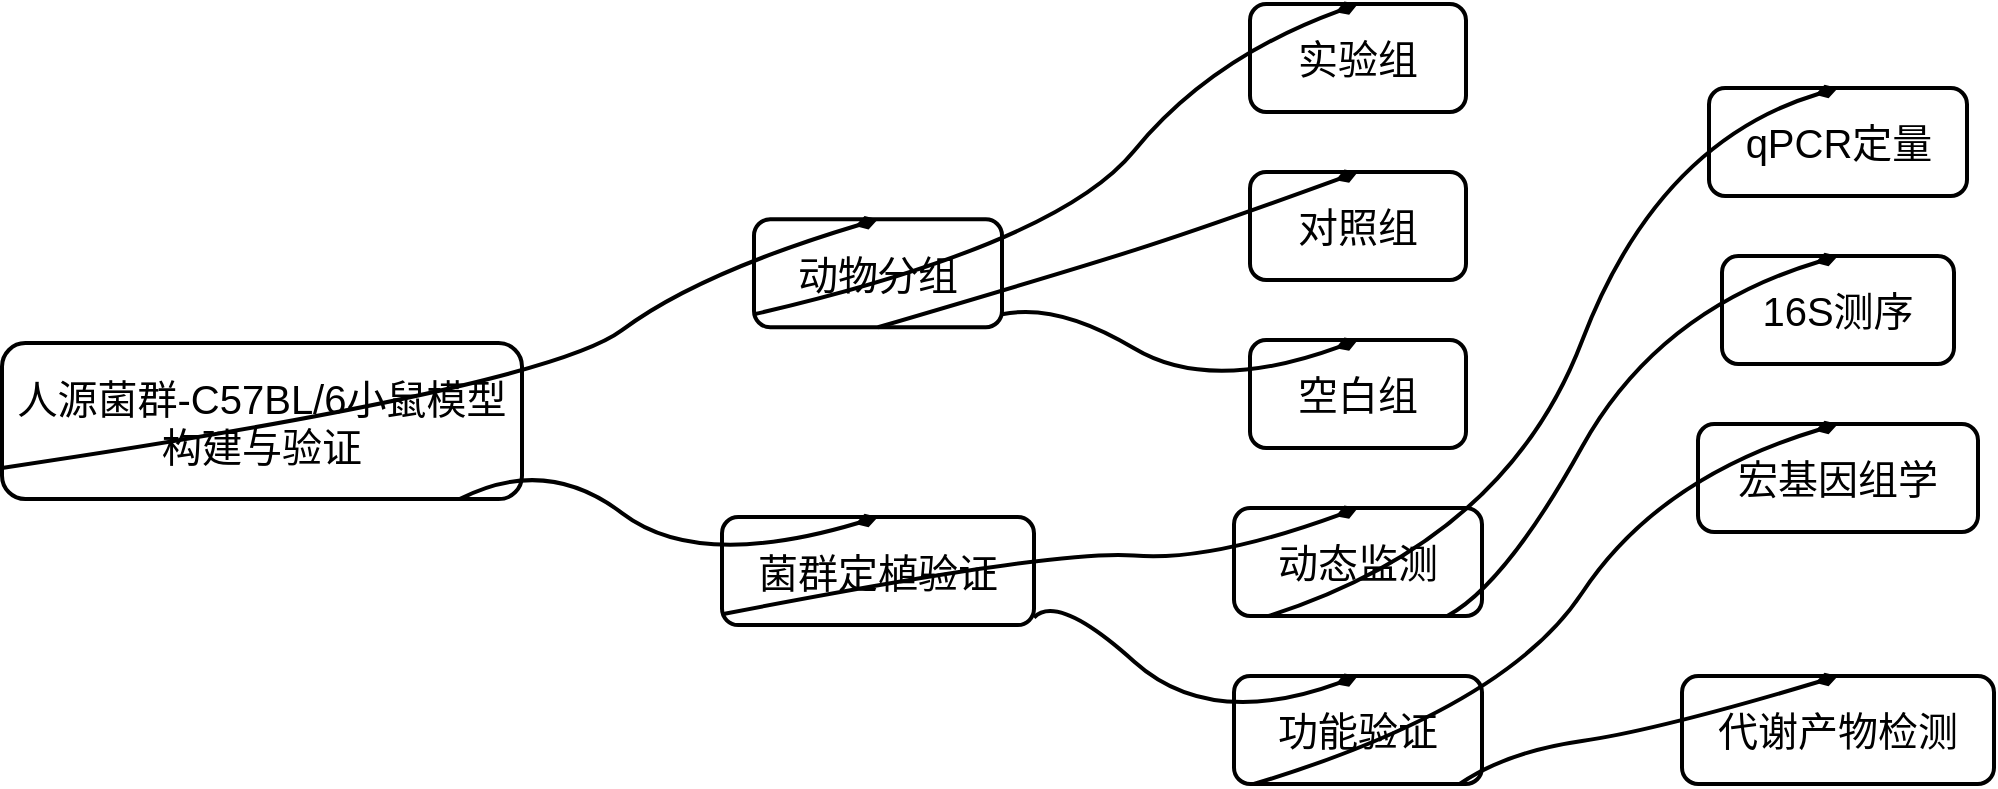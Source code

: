 <mxfile version="26.2.14">
  <diagram id="C5RBs43oDa-KdzZeNtuy" name="Page-1">
    <mxGraphModel dx="2245" dy="1931" grid="1" gridSize="10" guides="1" tooltips="1" connect="1" arrows="1" fold="1" page="1" pageScale="1" pageWidth="827" pageHeight="1169" math="1" shadow="0" adaptiveColors="auto">
      <root>
        <mxCell id="WIyWlLk6GJQsqaUBKTNV-0" />
        <mxCell id="WIyWlLk6GJQsqaUBKTNV-1" parent="WIyWlLk6GJQsqaUBKTNV-0" />
        <mxCell id="KGAYr9diKrxtLoyavETy-0" value="人源菌群-C57BL/6小鼠模型构建与验证" style="whiteSpace=wrap;strokeWidth=2;rounded=1;glass=0;fontSize=20;" vertex="1" parent="WIyWlLk6GJQsqaUBKTNV-1">
          <mxGeometry y="169.562" width="260" height="78" as="geometry" />
        </mxCell>
        <mxCell id="KGAYr9diKrxtLoyavETy-1" value="动物分组" style="whiteSpace=wrap;strokeWidth=2;rounded=1;glass=0;fontSize=20;" vertex="1" parent="WIyWlLk6GJQsqaUBKTNV-1">
          <mxGeometry x="376" y="107.625" width="124" height="54" as="geometry" />
        </mxCell>
        <mxCell id="KGAYr9diKrxtLoyavETy-2" value="菌群定植验证" style="whiteSpace=wrap;strokeWidth=2;rounded=1;glass=0;fontSize=20;" vertex="1" parent="WIyWlLk6GJQsqaUBKTNV-1">
          <mxGeometry x="360" y="256.521" width="156" height="54" as="geometry" />
        </mxCell>
        <mxCell id="KGAYr9diKrxtLoyavETy-3" value="实验组" style="whiteSpace=wrap;strokeWidth=2;rounded=1;glass=0;fontSize=20;" vertex="1" parent="WIyWlLk6GJQsqaUBKTNV-1">
          <mxGeometry x="624" width="108" height="54" as="geometry" />
        </mxCell>
        <mxCell id="KGAYr9diKrxtLoyavETy-4" value="对照组" style="whiteSpace=wrap;strokeWidth=2;rounded=1;glass=0;fontSize=20;" vertex="1" parent="WIyWlLk6GJQsqaUBKTNV-1">
          <mxGeometry x="624" y="84" width="108" height="54" as="geometry" />
        </mxCell>
        <mxCell id="KGAYr9diKrxtLoyavETy-5" value="空白组" style="whiteSpace=wrap;strokeWidth=2;rounded=1;glass=0;fontSize=20;" vertex="1" parent="WIyWlLk6GJQsqaUBKTNV-1">
          <mxGeometry x="624" y="168" width="108" height="54" as="geometry" />
        </mxCell>
        <mxCell id="KGAYr9diKrxtLoyavETy-6" value="动态监测" style="whiteSpace=wrap;strokeWidth=2;rounded=1;glass=0;fontSize=20;" vertex="1" parent="WIyWlLk6GJQsqaUBKTNV-1">
          <mxGeometry x="616" y="252" width="124" height="54" as="geometry" />
        </mxCell>
        <mxCell id="KGAYr9diKrxtLoyavETy-7" value="功能验证" style="whiteSpace=wrap;strokeWidth=2;rounded=1;glass=0;fontSize=20;" vertex="1" parent="WIyWlLk6GJQsqaUBKTNV-1">
          <mxGeometry x="616" y="336" width="124" height="54" as="geometry" />
        </mxCell>
        <mxCell id="KGAYr9diKrxtLoyavETy-8" value="qPCR定量" style="whiteSpace=wrap;strokeWidth=2;rounded=1;glass=0;fontSize=20;" vertex="1" parent="WIyWlLk6GJQsqaUBKTNV-1">
          <mxGeometry x="853.5" y="42" width="129" height="54" as="geometry" />
        </mxCell>
        <mxCell id="KGAYr9diKrxtLoyavETy-9" value="16S测序" style="whiteSpace=wrap;strokeWidth=2;rounded=1;glass=0;fontSize=20;" vertex="1" parent="WIyWlLk6GJQsqaUBKTNV-1">
          <mxGeometry x="860" y="126" width="116" height="54" as="geometry" />
        </mxCell>
        <mxCell id="KGAYr9diKrxtLoyavETy-10" value="宏基因组学" style="whiteSpace=wrap;strokeWidth=2;rounded=1;glass=0;fontSize=20;" vertex="1" parent="WIyWlLk6GJQsqaUBKTNV-1">
          <mxGeometry x="848" y="210" width="140" height="54" as="geometry" />
        </mxCell>
        <mxCell id="KGAYr9diKrxtLoyavETy-11" value="代谢产物检测" style="whiteSpace=wrap;strokeWidth=2;rounded=1;glass=0;fontSize=20;" vertex="1" parent="WIyWlLk6GJQsqaUBKTNV-1">
          <mxGeometry x="840" y="336" width="156" height="54" as="geometry" />
        </mxCell>
        <mxCell id="KGAYr9diKrxtLoyavETy-12" value="" style="curved=1;startArrow=none;endArrow=diamondThin;exitX=0;exitY=0.8;entryX=0.5;entryY=0;rounded=0;strokeWidth=2;endFill=1;noEdgeStyle=1;orthogonal=1;" edge="1" parent="WIyWlLk6GJQsqaUBKTNV-1" source="KGAYr9diKrxtLoyavETy-0" target="KGAYr9diKrxtLoyavETy-1">
          <mxGeometry relative="1" as="geometry">
            <Array as="points">
              <mxPoint x="272" y="191.562" />
              <mxPoint x="348" y="134.625" />
            </Array>
          </mxGeometry>
        </mxCell>
        <mxCell id="KGAYr9diKrxtLoyavETy-13" value="" style="curved=1;startArrow=none;endArrow=diamondThin;exitX=0.88;exitY=1;entryX=0.5;entryY=0;rounded=0;strokeWidth=2;endFill=1;noEdgeStyle=1;orthogonal=1;" edge="1" parent="WIyWlLk6GJQsqaUBKTNV-1" source="KGAYr9diKrxtLoyavETy-0" target="KGAYr9diKrxtLoyavETy-2">
          <mxGeometry relative="1" as="geometry">
            <Array as="points">
              <mxPoint x="272" y="225.562" />
              <mxPoint x="348" y="283.521" />
            </Array>
          </mxGeometry>
        </mxCell>
        <mxCell id="KGAYr9diKrxtLoyavETy-14" value="" style="curved=1;startArrow=none;endArrow=diamondThin;exitX=0;exitY=0.88;entryX=0.5;entryY=0;rounded=0;strokeWidth=2;endFill=1;noEdgeStyle=1;orthogonal=1;" edge="1" parent="WIyWlLk6GJQsqaUBKTNV-1" source="KGAYr9diKrxtLoyavETy-1" target="KGAYr9diKrxtLoyavETy-3">
          <mxGeometry relative="1" as="geometry">
            <Array as="points">
              <mxPoint x="528" y="119.958" />
              <mxPoint x="604" y="27" />
            </Array>
          </mxGeometry>
        </mxCell>
        <mxCell id="KGAYr9diKrxtLoyavETy-15" value="" style="curved=1;startArrow=none;endArrow=diamondThin;exitX=0.5;exitY=1;entryX=0.5;entryY=0;rounded=0;strokeWidth=2;endFill=1;noEdgeStyle=1;orthogonal=1;" edge="1" parent="WIyWlLk6GJQsqaUBKTNV-1" source="KGAYr9diKrxtLoyavETy-1" target="KGAYr9diKrxtLoyavETy-4">
          <mxGeometry relative="1" as="geometry">
            <Array as="points">
              <mxPoint x="530" y="134.625" />
              <mxPoint x="604" y="111" />
            </Array>
          </mxGeometry>
        </mxCell>
        <mxCell id="KGAYr9diKrxtLoyavETy-16" value="" style="curved=1;startArrow=none;endArrow=diamondThin;exitX=1;exitY=0.88;entryX=0.5;entryY=0;rounded=0;strokeWidth=2;endFill=1;noEdgeStyle=1;orthogonal=1;" edge="1" parent="WIyWlLk6GJQsqaUBKTNV-1" source="KGAYr9diKrxtLoyavETy-1" target="KGAYr9diKrxtLoyavETy-5">
          <mxGeometry relative="1" as="geometry">
            <Array as="points">
              <mxPoint x="528" y="149.292" />
              <mxPoint x="604" y="195" />
            </Array>
          </mxGeometry>
        </mxCell>
        <mxCell id="KGAYr9diKrxtLoyavETy-17" value="" style="curved=1;startArrow=none;endArrow=diamondThin;exitX=0;exitY=0.9;entryX=0.5;entryY=0;rounded=0;strokeWidth=2;endFill=1;noEdgeStyle=1;orthogonal=1;" edge="1" parent="WIyWlLk6GJQsqaUBKTNV-1" source="KGAYr9diKrxtLoyavETy-2" target="KGAYr9diKrxtLoyavETy-6">
          <mxGeometry relative="1" as="geometry">
            <Array as="points">
              <mxPoint x="528" y="272.521" />
              <mxPoint x="604" y="279" />
            </Array>
          </mxGeometry>
        </mxCell>
        <mxCell id="KGAYr9diKrxtLoyavETy-18" value="" style="curved=1;startArrow=none;endArrow=diamondThin;exitX=1;exitY=0.93;entryX=0.5;entryY=0;rounded=0;strokeWidth=2;endFill=1;noEdgeStyle=1;orthogonal=1;" edge="1" parent="WIyWlLk6GJQsqaUBKTNV-1" source="KGAYr9diKrxtLoyavETy-2" target="KGAYr9diKrxtLoyavETy-7">
          <mxGeometry relative="1" as="geometry">
            <Array as="points">
              <mxPoint x="528" y="294.521" />
              <mxPoint x="604" y="363" />
            </Array>
          </mxGeometry>
        </mxCell>
        <mxCell id="KGAYr9diKrxtLoyavETy-19" value="" style="curved=1;startArrow=none;endArrow=diamondThin;exitX=0.14;exitY=1;entryX=0.5;entryY=0;rounded=0;strokeWidth=2;endFill=1;noEdgeStyle=1;orthogonal=1;" edge="1" parent="WIyWlLk6GJQsqaUBKTNV-1" source="KGAYr9diKrxtLoyavETy-6" target="KGAYr9diKrxtLoyavETy-8">
          <mxGeometry relative="1" as="geometry">
            <Array as="points">
              <mxPoint x="752" y="268" />
              <mxPoint x="828" y="69" />
            </Array>
          </mxGeometry>
        </mxCell>
        <mxCell id="KGAYr9diKrxtLoyavETy-20" value="" style="curved=1;startArrow=none;endArrow=diamondThin;exitX=0.86;exitY=1;entryX=0.5;entryY=0;rounded=0;strokeWidth=2;endFill=1;noEdgeStyle=1;orthogonal=1;" edge="1" parent="WIyWlLk6GJQsqaUBKTNV-1" source="KGAYr9diKrxtLoyavETy-6" target="KGAYr9diKrxtLoyavETy-9">
          <mxGeometry relative="1" as="geometry">
            <Array as="points">
              <mxPoint x="752" y="290" />
              <mxPoint x="828" y="153" />
            </Array>
          </mxGeometry>
        </mxCell>
        <mxCell id="KGAYr9diKrxtLoyavETy-21" value="" style="curved=1;startArrow=none;endArrow=diamondThin;exitX=0.08;exitY=1;entryX=0.5;entryY=0;rounded=0;strokeWidth=2;endFill=1;noEdgeStyle=1;orthogonal=1;" edge="1" parent="WIyWlLk6GJQsqaUBKTNV-1" source="KGAYr9diKrxtLoyavETy-7" target="KGAYr9diKrxtLoyavETy-10">
          <mxGeometry relative="1" as="geometry">
            <Array as="points">
              <mxPoint x="752" y="352" />
              <mxPoint x="828" y="237" />
            </Array>
          </mxGeometry>
        </mxCell>
        <mxCell id="KGAYr9diKrxtLoyavETy-22" value="" style="curved=1;startArrow=none;endArrow=diamondThin;exitX=0.91;exitY=1;entryX=0.5;entryY=0;rounded=0;strokeWidth=2;endFill=1;noEdgeStyle=1;orthogonal=1;" edge="1" parent="WIyWlLk6GJQsqaUBKTNV-1" source="KGAYr9diKrxtLoyavETy-7" target="KGAYr9diKrxtLoyavETy-11">
          <mxGeometry relative="1" as="geometry">
            <Array as="points">
              <mxPoint x="752" y="374" />
              <mxPoint x="828" y="363" />
            </Array>
          </mxGeometry>
        </mxCell>
      </root>
    </mxGraphModel>
  </diagram>
</mxfile>
